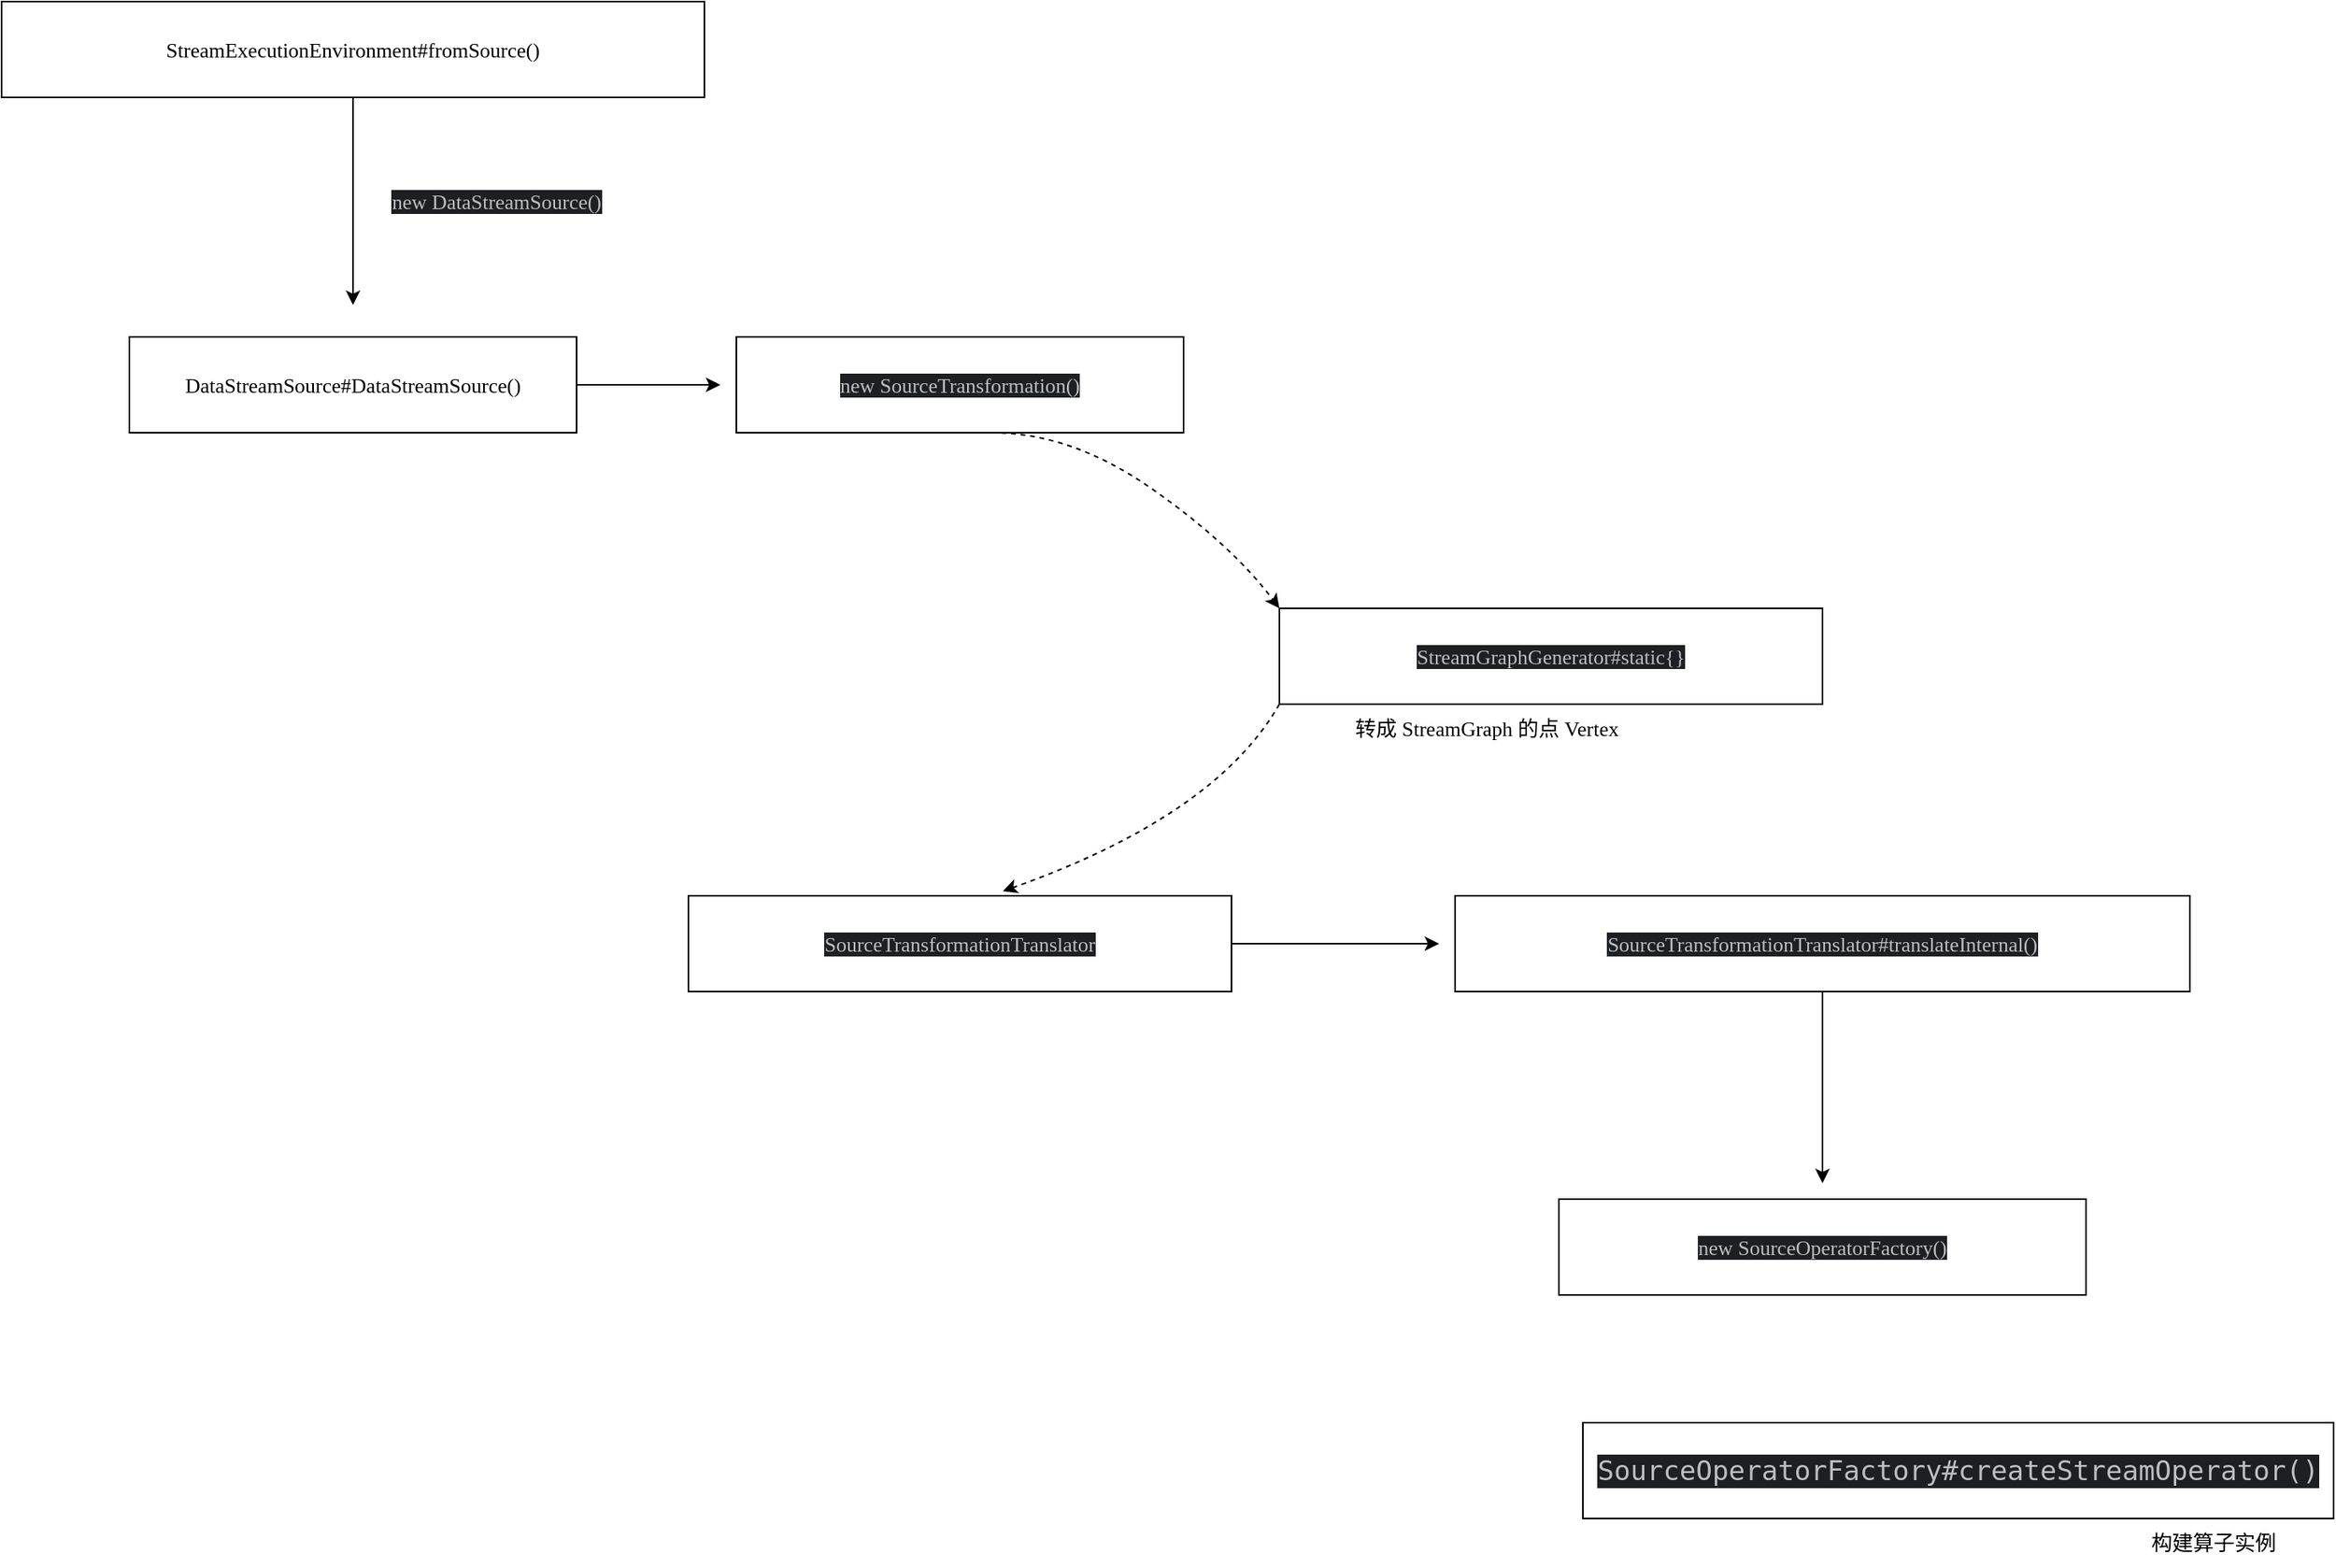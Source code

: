 <mxfile version="22.0.3" type="device">
  <diagram name="第 1 页" id="3xUTaUgCC9NKu3znaScp">
    <mxGraphModel dx="1593" dy="781" grid="1" gridSize="10" guides="1" tooltips="1" connect="1" arrows="1" fold="1" page="0" pageScale="1" pageWidth="827" pageHeight="1169" math="0" shadow="0">
      <root>
        <mxCell id="0" />
        <mxCell id="1" parent="0" />
        <mxCell id="gZq5AvmwAYu3Xe7hFHVc-3" style="edgeStyle=orthogonalEdgeStyle;rounded=0;orthogonalLoop=1;jettySize=auto;html=1;fontFamily=Comic Sans MS;fontSize=13;" edge="1" parent="1" source="gZq5AvmwAYu3Xe7hFHVc-1">
          <mxGeometry relative="1" as="geometry">
            <mxPoint x="-120" y="200" as="targetPoint" />
          </mxGeometry>
        </mxCell>
        <mxCell id="gZq5AvmwAYu3Xe7hFHVc-1" value="&lt;div style=&quot;font-size: 13px;&quot;&gt;&lt;div style=&quot;font-size: 13px;&quot;&gt;StreamExecutionEnvironment#fromSource()&lt;/div&gt;&lt;/div&gt;" style="rounded=0;whiteSpace=wrap;html=1;fillColor=default;fontColor=default;labelBackgroundColor=none;fontFamily=Comic Sans MS;fontSize=13;" vertex="1" parent="1">
          <mxGeometry x="-340" y="10" width="440" height="60" as="geometry" />
        </mxCell>
        <mxCell id="gZq5AvmwAYu3Xe7hFHVc-6" style="edgeStyle=orthogonalEdgeStyle;rounded=0;orthogonalLoop=1;jettySize=auto;html=1;fontFamily=Comic Sans MS;fontSize=13;" edge="1" parent="1" source="gZq5AvmwAYu3Xe7hFHVc-2">
          <mxGeometry relative="1" as="geometry">
            <mxPoint x="110" y="250" as="targetPoint" />
          </mxGeometry>
        </mxCell>
        <mxCell id="gZq5AvmwAYu3Xe7hFHVc-2" value="DataStreamSource#DataStreamSource()" style="rounded=0;whiteSpace=wrap;html=1;fontFamily=Comic Sans MS;fontSize=13;" vertex="1" parent="1">
          <mxGeometry x="-260" y="220" width="280" height="60" as="geometry" />
        </mxCell>
        <mxCell id="gZq5AvmwAYu3Xe7hFHVc-4" value="&lt;div style=&quot;background-color: rgb(30, 31, 34); color: rgb(188, 190, 196); font-size: 13px;&quot;&gt;&lt;div style=&quot;font-size: 13px;&quot;&gt;new DataStreamSource()&lt;/div&gt;&lt;/div&gt;" style="text;html=1;strokeColor=none;fillColor=none;align=center;verticalAlign=middle;whiteSpace=wrap;rounded=0;fontFamily=Comic Sans MS;fontSize=13;" vertex="1" parent="1">
          <mxGeometry x="-150" y="120" width="240" height="30" as="geometry" />
        </mxCell>
        <mxCell id="gZq5AvmwAYu3Xe7hFHVc-5" value="&lt;div style=&quot;background-color: rgb(30, 31, 34); color: rgb(188, 190, 196); font-size: 13px;&quot;&gt;&lt;div style=&quot;font-size: 13px;&quot;&gt;new SourceTransformation()&lt;/div&gt;&lt;/div&gt;" style="rounded=0;whiteSpace=wrap;html=1;fontFamily=Comic Sans MS;fontSize=13;" vertex="1" parent="1">
          <mxGeometry x="120" y="220" width="280" height="60" as="geometry" />
        </mxCell>
        <mxCell id="gZq5AvmwAYu3Xe7hFHVc-8" value="&lt;div style=&quot;background-color: rgb(30, 31, 34); color: rgb(188, 190, 196); font-size: 13px;&quot;&gt;&lt;div style=&quot;font-size: 13px;&quot;&gt;StreamGraphGenerator#static{}&lt;/div&gt;&lt;/div&gt;" style="rounded=0;whiteSpace=wrap;html=1;fontFamily=Comic Sans MS;fontSize=13;" vertex="1" parent="1">
          <mxGeometry x="460" y="390" width="340" height="60" as="geometry" />
        </mxCell>
        <mxCell id="gZq5AvmwAYu3Xe7hFHVc-9" value="" style="curved=1;endArrow=classic;html=1;rounded=0;entryX=0;entryY=0;entryDx=0;entryDy=0;dashed=1;fontFamily=Comic Sans MS;fontSize=13;" edge="1" parent="1" target="gZq5AvmwAYu3Xe7hFHVc-8">
          <mxGeometry width="50" height="50" relative="1" as="geometry">
            <mxPoint x="280" y="280" as="sourcePoint" />
            <mxPoint x="330" y="230" as="targetPoint" />
            <Array as="points">
              <mxPoint x="330" y="280" />
              <mxPoint x="430" y="350" />
            </Array>
          </mxGeometry>
        </mxCell>
        <mxCell id="gZq5AvmwAYu3Xe7hFHVc-17" style="edgeStyle=orthogonalEdgeStyle;rounded=0;orthogonalLoop=1;jettySize=auto;html=1;fontFamily=Comic Sans MS;fontSize=13;" edge="1" parent="1" source="gZq5AvmwAYu3Xe7hFHVc-10">
          <mxGeometry relative="1" as="geometry">
            <mxPoint x="560" y="600.0" as="targetPoint" />
          </mxGeometry>
        </mxCell>
        <mxCell id="gZq5AvmwAYu3Xe7hFHVc-10" value="&lt;div style=&quot;background-color: rgb(30, 31, 34); color: rgb(188, 190, 196); font-size: 13px;&quot;&gt;&lt;div style=&quot;font-size: 13px;&quot;&gt;&lt;div style=&quot;font-size: 13px;&quot;&gt;&lt;div style=&quot;font-size: 13px;&quot;&gt;SourceTransformationTranslator&lt;/div&gt;&lt;/div&gt;&lt;/div&gt;&lt;/div&gt;" style="rounded=0;whiteSpace=wrap;html=1;fontFamily=Comic Sans MS;fontSize=13;" vertex="1" parent="1">
          <mxGeometry x="90" y="570" width="340" height="60" as="geometry" />
        </mxCell>
        <mxCell id="gZq5AvmwAYu3Xe7hFHVc-11" value="" style="curved=1;endArrow=classic;html=1;rounded=0;entryX=0.579;entryY=-0.048;entryDx=0;entryDy=0;exitX=0;exitY=1;exitDx=0;exitDy=0;entryPerimeter=0;dashed=1;fontFamily=Comic Sans MS;fontSize=13;" edge="1" parent="1" source="gZq5AvmwAYu3Xe7hFHVc-8" target="gZq5AvmwAYu3Xe7hFHVc-10">
          <mxGeometry width="50" height="50" relative="1" as="geometry">
            <mxPoint x="290" y="290" as="sourcePoint" />
            <mxPoint x="470" y="400" as="targetPoint" />
            <Array as="points">
              <mxPoint x="420" y="520" />
            </Array>
          </mxGeometry>
        </mxCell>
        <mxCell id="gZq5AvmwAYu3Xe7hFHVc-13" value="转成 StreamGraph 的点&amp;nbsp;Vertex" style="text;html=1;strokeColor=none;fillColor=none;align=center;verticalAlign=middle;whiteSpace=wrap;rounded=0;fontFamily=Comic Sans MS;fontSize=13;" vertex="1" parent="1">
          <mxGeometry x="470" y="450" width="240" height="30" as="geometry" />
        </mxCell>
        <mxCell id="gZq5AvmwAYu3Xe7hFHVc-14" value="&lt;div style=&quot;background-color: rgb(30, 31, 34); color: rgb(188, 190, 196); font-size: 13px;&quot;&gt;&lt;div style=&quot;font-size: 13px;&quot;&gt;new SourceOperatorFactory()&lt;/div&gt;&lt;/div&gt;" style="rounded=0;whiteSpace=wrap;html=1;fontFamily=Comic Sans MS;fontSize=13;" vertex="1" parent="1">
          <mxGeometry x="635" y="760" width="330" height="60" as="geometry" />
        </mxCell>
        <mxCell id="gZq5AvmwAYu3Xe7hFHVc-18" style="edgeStyle=orthogonalEdgeStyle;rounded=0;orthogonalLoop=1;jettySize=auto;html=1;fontFamily=Comic Sans MS;fontSize=13;" edge="1" parent="1" source="gZq5AvmwAYu3Xe7hFHVc-16">
          <mxGeometry relative="1" as="geometry">
            <mxPoint x="800" y="750" as="targetPoint" />
            <Array as="points">
              <mxPoint x="800" y="750" />
            </Array>
          </mxGeometry>
        </mxCell>
        <mxCell id="gZq5AvmwAYu3Xe7hFHVc-16" value="&lt;div style=&quot;background-color: rgb(30, 31, 34); color: rgb(188, 190, 196); font-size: 13px;&quot;&gt;&lt;div style=&quot;font-size: 13px;&quot;&gt;&lt;div style=&quot;font-size: 13px; text-align: left;&quot;&gt;SourceTransformationTranslator#translateInternal()&lt;/div&gt;&lt;/div&gt;&lt;/div&gt;" style="rounded=0;whiteSpace=wrap;html=1;fontFamily=Comic Sans MS;fontSize=13;" vertex="1" parent="1">
          <mxGeometry x="570" y="570" width="460" height="60" as="geometry" />
        </mxCell>
        <mxCell id="gZq5AvmwAYu3Xe7hFHVc-19" value="构建算子实例" style="text;html=1;strokeColor=none;fillColor=none;align=center;verticalAlign=middle;whiteSpace=wrap;rounded=0;fontFamily=Comic Sans MS;fontSize=13;" vertex="1" parent="1">
          <mxGeometry x="970" y="960" width="150" height="30" as="geometry" />
        </mxCell>
        <mxCell id="gZq5AvmwAYu3Xe7hFHVc-20" value="&lt;div style=&quot;background-color:#1e1f22;color:#bcbec4&quot;&gt;&lt;pre style=&quot;font-family:&#39;JetBrains Mono&#39;,monospace;font-size:12.8pt;&quot;&gt;SourceOperatorFactory#createStreamOperator()&lt;/pre&gt;&lt;/div&gt;" style="rounded=0;whiteSpace=wrap;html=1;" vertex="1" parent="1">
          <mxGeometry x="650" y="900" width="470" height="60" as="geometry" />
        </mxCell>
      </root>
    </mxGraphModel>
  </diagram>
</mxfile>
